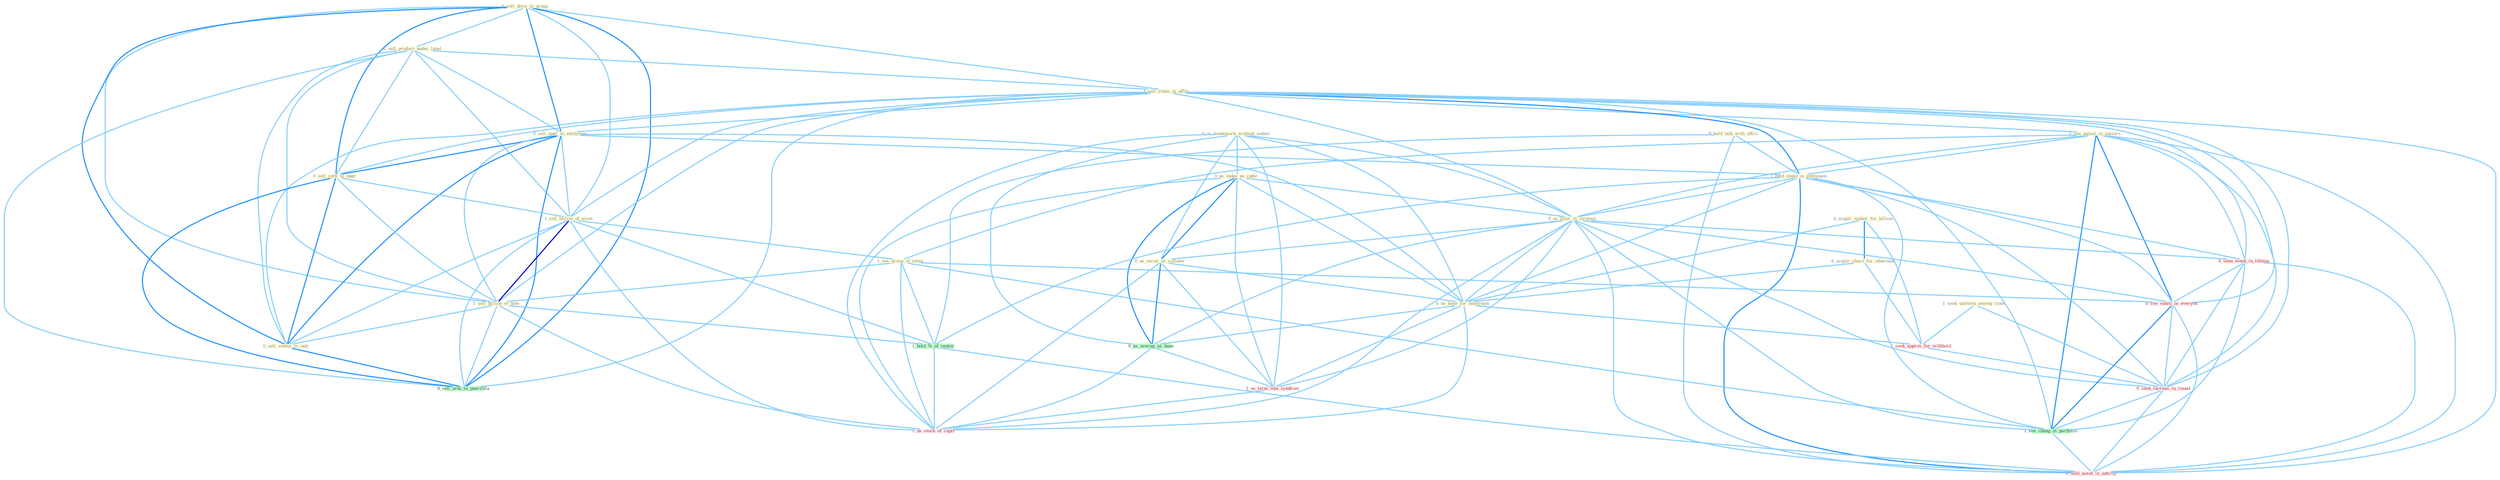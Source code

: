 Graph G{ 
    node
    [shape=polygon,style=filled,width=.5,height=.06,color="#BDFCC9",fixedsize=true,fontsize=4,
    fontcolor="#2f4f4f"];
    {node
    [color="#ffffe0", fontcolor="#8b7d6b"] "0_sell_divis_to_group " "0_sell_product_under_label " "1_sell_stake_in_affili " "0_us_trademark_without_author " "0_sell_oper_to_entitynam " "0_hold_talk_with_offici " "1_see_galaxi_in_univers " "0_sell_cattl_to_oper " "0_acquir_maker_for_billion " "1_sell_billion_of_asset " "0_us_index_as_indic " "1_hold_stake_in_entitynam " "1_see_group_of_letter " "0_acquir_share_for_othernum " "0_us_futur_in_strategi " "1_seek_uniform_among_state " "0_us_secur_as_collater " "0_us_base_for_entitynam " "1_sell_billion_of_note " "0_sell_ventur_to_unit "}
{node [color="#fff0f5", fontcolor="#b22222"] "0_seen_event_in_lifetim " "1_us_term_like_syndrom " "1_seek_approv_for_withhold " "0_see_vaniti_in_everyon " "0_seek_increas_in_round " "1_us_stock_of_capit " "0_hold_asset_in_anticip "}
edge [color="#B0E2FF"];

	"0_sell_divis_to_group " -- "0_sell_product_under_label " [w="1", color="#87cefa" ];
	"0_sell_divis_to_group " -- "1_sell_stake_in_affili " [w="1", color="#87cefa" ];
	"0_sell_divis_to_group " -- "0_sell_oper_to_entitynam " [w="2", color="#1e90ff" , len=0.8];
	"0_sell_divis_to_group " -- "0_sell_cattl_to_oper " [w="2", color="#1e90ff" , len=0.8];
	"0_sell_divis_to_group " -- "1_sell_billion_of_asset " [w="1", color="#87cefa" ];
	"0_sell_divis_to_group " -- "1_sell_billion_of_note " [w="1", color="#87cefa" ];
	"0_sell_divis_to_group " -- "0_sell_ventur_to_unit " [w="2", color="#1e90ff" , len=0.8];
	"0_sell_divis_to_group " -- "0_sell_arm_to_guerrilla " [w="2", color="#1e90ff" , len=0.8];
	"0_sell_product_under_label " -- "1_sell_stake_in_affili " [w="1", color="#87cefa" ];
	"0_sell_product_under_label " -- "0_sell_oper_to_entitynam " [w="1", color="#87cefa" ];
	"0_sell_product_under_label " -- "0_sell_cattl_to_oper " [w="1", color="#87cefa" ];
	"0_sell_product_under_label " -- "1_sell_billion_of_asset " [w="1", color="#87cefa" ];
	"0_sell_product_under_label " -- "1_sell_billion_of_note " [w="1", color="#87cefa" ];
	"0_sell_product_under_label " -- "0_sell_ventur_to_unit " [w="1", color="#87cefa" ];
	"0_sell_product_under_label " -- "0_sell_arm_to_guerrilla " [w="1", color="#87cefa" ];
	"1_sell_stake_in_affili " -- "0_sell_oper_to_entitynam " [w="1", color="#87cefa" ];
	"1_sell_stake_in_affili " -- "1_see_galaxi_in_univers " [w="1", color="#87cefa" ];
	"1_sell_stake_in_affili " -- "0_sell_cattl_to_oper " [w="1", color="#87cefa" ];
	"1_sell_stake_in_affili " -- "1_sell_billion_of_asset " [w="1", color="#87cefa" ];
	"1_sell_stake_in_affili " -- "1_hold_stake_in_entitynam " [w="2", color="#1e90ff" , len=0.8];
	"1_sell_stake_in_affili " -- "0_us_futur_in_strategi " [w="1", color="#87cefa" ];
	"1_sell_stake_in_affili " -- "1_sell_billion_of_note " [w="1", color="#87cefa" ];
	"1_sell_stake_in_affili " -- "0_sell_ventur_to_unit " [w="1", color="#87cefa" ];
	"1_sell_stake_in_affili " -- "0_seen_event_in_lifetim " [w="1", color="#87cefa" ];
	"1_sell_stake_in_affili " -- "0_see_vaniti_in_everyon " [w="1", color="#87cefa" ];
	"1_sell_stake_in_affili " -- "0_sell_arm_to_guerrilla " [w="1", color="#87cefa" ];
	"1_sell_stake_in_affili " -- "0_seek_increas_in_round " [w="1", color="#87cefa" ];
	"1_sell_stake_in_affili " -- "1_see_chang_in_portfolio " [w="1", color="#87cefa" ];
	"1_sell_stake_in_affili " -- "0_hold_asset_in_anticip " [w="1", color="#87cefa" ];
	"0_us_trademark_without_author " -- "0_us_index_as_indic " [w="1", color="#87cefa" ];
	"0_us_trademark_without_author " -- "0_us_futur_in_strategi " [w="1", color="#87cefa" ];
	"0_us_trademark_without_author " -- "0_us_secur_as_collater " [w="1", color="#87cefa" ];
	"0_us_trademark_without_author " -- "0_us_base_for_entitynam " [w="1", color="#87cefa" ];
	"0_us_trademark_without_author " -- "0_us_averag_as_base " [w="1", color="#87cefa" ];
	"0_us_trademark_without_author " -- "1_us_term_like_syndrom " [w="1", color="#87cefa" ];
	"0_us_trademark_without_author " -- "1_us_stock_of_capit " [w="1", color="#87cefa" ];
	"0_sell_oper_to_entitynam " -- "0_sell_cattl_to_oper " [w="2", color="#1e90ff" , len=0.8];
	"0_sell_oper_to_entitynam " -- "1_sell_billion_of_asset " [w="1", color="#87cefa" ];
	"0_sell_oper_to_entitynam " -- "1_hold_stake_in_entitynam " [w="1", color="#87cefa" ];
	"0_sell_oper_to_entitynam " -- "0_us_base_for_entitynam " [w="1", color="#87cefa" ];
	"0_sell_oper_to_entitynam " -- "1_sell_billion_of_note " [w="1", color="#87cefa" ];
	"0_sell_oper_to_entitynam " -- "0_sell_ventur_to_unit " [w="2", color="#1e90ff" , len=0.8];
	"0_sell_oper_to_entitynam " -- "0_sell_arm_to_guerrilla " [w="2", color="#1e90ff" , len=0.8];
	"0_hold_talk_with_offici " -- "1_hold_stake_in_entitynam " [w="1", color="#87cefa" ];
	"0_hold_talk_with_offici " -- "1_hold_%_of_ventur " [w="1", color="#87cefa" ];
	"0_hold_talk_with_offici " -- "0_hold_asset_in_anticip " [w="1", color="#87cefa" ];
	"1_see_galaxi_in_univers " -- "1_hold_stake_in_entitynam " [w="1", color="#87cefa" ];
	"1_see_galaxi_in_univers " -- "1_see_group_of_letter " [w="1", color="#87cefa" ];
	"1_see_galaxi_in_univers " -- "0_us_futur_in_strategi " [w="1", color="#87cefa" ];
	"1_see_galaxi_in_univers " -- "0_seen_event_in_lifetim " [w="1", color="#87cefa" ];
	"1_see_galaxi_in_univers " -- "0_see_vaniti_in_everyon " [w="2", color="#1e90ff" , len=0.8];
	"1_see_galaxi_in_univers " -- "0_seek_increas_in_round " [w="1", color="#87cefa" ];
	"1_see_galaxi_in_univers " -- "1_see_chang_in_portfolio " [w="2", color="#1e90ff" , len=0.8];
	"1_see_galaxi_in_univers " -- "0_hold_asset_in_anticip " [w="1", color="#87cefa" ];
	"0_sell_cattl_to_oper " -- "1_sell_billion_of_asset " [w="1", color="#87cefa" ];
	"0_sell_cattl_to_oper " -- "1_sell_billion_of_note " [w="1", color="#87cefa" ];
	"0_sell_cattl_to_oper " -- "0_sell_ventur_to_unit " [w="2", color="#1e90ff" , len=0.8];
	"0_sell_cattl_to_oper " -- "0_sell_arm_to_guerrilla " [w="2", color="#1e90ff" , len=0.8];
	"0_acquir_maker_for_billion " -- "0_acquir_share_for_othernum " [w="2", color="#1e90ff" , len=0.8];
	"0_acquir_maker_for_billion " -- "0_us_base_for_entitynam " [w="1", color="#87cefa" ];
	"0_acquir_maker_for_billion " -- "1_seek_approv_for_withhold " [w="1", color="#87cefa" ];
	"1_sell_billion_of_asset " -- "1_see_group_of_letter " [w="1", color="#87cefa" ];
	"1_sell_billion_of_asset " -- "1_sell_billion_of_note " [w="3", color="#0000cd" , len=0.6];
	"1_sell_billion_of_asset " -- "0_sell_ventur_to_unit " [w="1", color="#87cefa" ];
	"1_sell_billion_of_asset " -- "1_hold_%_of_ventur " [w="1", color="#87cefa" ];
	"1_sell_billion_of_asset " -- "0_sell_arm_to_guerrilla " [w="1", color="#87cefa" ];
	"1_sell_billion_of_asset " -- "1_us_stock_of_capit " [w="1", color="#87cefa" ];
	"0_us_index_as_indic " -- "0_us_futur_in_strategi " [w="1", color="#87cefa" ];
	"0_us_index_as_indic " -- "0_us_secur_as_collater " [w="2", color="#1e90ff" , len=0.8];
	"0_us_index_as_indic " -- "0_us_base_for_entitynam " [w="1", color="#87cefa" ];
	"0_us_index_as_indic " -- "0_us_averag_as_base " [w="2", color="#1e90ff" , len=0.8];
	"0_us_index_as_indic " -- "1_us_term_like_syndrom " [w="1", color="#87cefa" ];
	"0_us_index_as_indic " -- "1_us_stock_of_capit " [w="1", color="#87cefa" ];
	"1_hold_stake_in_entitynam " -- "0_us_futur_in_strategi " [w="1", color="#87cefa" ];
	"1_hold_stake_in_entitynam " -- "0_us_base_for_entitynam " [w="1", color="#87cefa" ];
	"1_hold_stake_in_entitynam " -- "0_seen_event_in_lifetim " [w="1", color="#87cefa" ];
	"1_hold_stake_in_entitynam " -- "1_hold_%_of_ventur " [w="1", color="#87cefa" ];
	"1_hold_stake_in_entitynam " -- "0_see_vaniti_in_everyon " [w="1", color="#87cefa" ];
	"1_hold_stake_in_entitynam " -- "0_seek_increas_in_round " [w="1", color="#87cefa" ];
	"1_hold_stake_in_entitynam " -- "1_see_chang_in_portfolio " [w="1", color="#87cefa" ];
	"1_hold_stake_in_entitynam " -- "0_hold_asset_in_anticip " [w="2", color="#1e90ff" , len=0.8];
	"1_see_group_of_letter " -- "1_sell_billion_of_note " [w="1", color="#87cefa" ];
	"1_see_group_of_letter " -- "1_hold_%_of_ventur " [w="1", color="#87cefa" ];
	"1_see_group_of_letter " -- "0_see_vaniti_in_everyon " [w="1", color="#87cefa" ];
	"1_see_group_of_letter " -- "1_us_stock_of_capit " [w="1", color="#87cefa" ];
	"1_see_group_of_letter " -- "1_see_chang_in_portfolio " [w="1", color="#87cefa" ];
	"0_acquir_share_for_othernum " -- "0_us_base_for_entitynam " [w="1", color="#87cefa" ];
	"0_acquir_share_for_othernum " -- "1_seek_approv_for_withhold " [w="1", color="#87cefa" ];
	"0_us_futur_in_strategi " -- "0_us_secur_as_collater " [w="1", color="#87cefa" ];
	"0_us_futur_in_strategi " -- "0_us_base_for_entitynam " [w="1", color="#87cefa" ];
	"0_us_futur_in_strategi " -- "0_seen_event_in_lifetim " [w="1", color="#87cefa" ];
	"0_us_futur_in_strategi " -- "0_us_averag_as_base " [w="1", color="#87cefa" ];
	"0_us_futur_in_strategi " -- "1_us_term_like_syndrom " [w="1", color="#87cefa" ];
	"0_us_futur_in_strategi " -- "0_see_vaniti_in_everyon " [w="1", color="#87cefa" ];
	"0_us_futur_in_strategi " -- "0_seek_increas_in_round " [w="1", color="#87cefa" ];
	"0_us_futur_in_strategi " -- "1_us_stock_of_capit " [w="1", color="#87cefa" ];
	"0_us_futur_in_strategi " -- "1_see_chang_in_portfolio " [w="1", color="#87cefa" ];
	"0_us_futur_in_strategi " -- "0_hold_asset_in_anticip " [w="1", color="#87cefa" ];
	"1_seek_uniform_among_state " -- "1_seek_approv_for_withhold " [w="1", color="#87cefa" ];
	"1_seek_uniform_among_state " -- "0_seek_increas_in_round " [w="1", color="#87cefa" ];
	"0_us_secur_as_collater " -- "0_us_base_for_entitynam " [w="1", color="#87cefa" ];
	"0_us_secur_as_collater " -- "0_us_averag_as_base " [w="2", color="#1e90ff" , len=0.8];
	"0_us_secur_as_collater " -- "1_us_term_like_syndrom " [w="1", color="#87cefa" ];
	"0_us_secur_as_collater " -- "1_us_stock_of_capit " [w="1", color="#87cefa" ];
	"0_us_base_for_entitynam " -- "0_us_averag_as_base " [w="1", color="#87cefa" ];
	"0_us_base_for_entitynam " -- "1_us_term_like_syndrom " [w="1", color="#87cefa" ];
	"0_us_base_for_entitynam " -- "1_seek_approv_for_withhold " [w="1", color="#87cefa" ];
	"0_us_base_for_entitynam " -- "1_us_stock_of_capit " [w="1", color="#87cefa" ];
	"1_sell_billion_of_note " -- "0_sell_ventur_to_unit " [w="1", color="#87cefa" ];
	"1_sell_billion_of_note " -- "1_hold_%_of_ventur " [w="1", color="#87cefa" ];
	"1_sell_billion_of_note " -- "0_sell_arm_to_guerrilla " [w="1", color="#87cefa" ];
	"1_sell_billion_of_note " -- "1_us_stock_of_capit " [w="1", color="#87cefa" ];
	"0_sell_ventur_to_unit " -- "0_sell_arm_to_guerrilla " [w="2", color="#1e90ff" , len=0.8];
	"0_seen_event_in_lifetim " -- "0_see_vaniti_in_everyon " [w="1", color="#87cefa" ];
	"0_seen_event_in_lifetim " -- "0_seek_increas_in_round " [w="1", color="#87cefa" ];
	"0_seen_event_in_lifetim " -- "1_see_chang_in_portfolio " [w="1", color="#87cefa" ];
	"0_seen_event_in_lifetim " -- "0_hold_asset_in_anticip " [w="1", color="#87cefa" ];
	"0_us_averag_as_base " -- "1_us_term_like_syndrom " [w="1", color="#87cefa" ];
	"0_us_averag_as_base " -- "1_us_stock_of_capit " [w="1", color="#87cefa" ];
	"1_us_term_like_syndrom " -- "1_us_stock_of_capit " [w="1", color="#87cefa" ];
	"1_seek_approv_for_withhold " -- "0_seek_increas_in_round " [w="1", color="#87cefa" ];
	"1_hold_%_of_ventur " -- "1_us_stock_of_capit " [w="1", color="#87cefa" ];
	"1_hold_%_of_ventur " -- "0_hold_asset_in_anticip " [w="1", color="#87cefa" ];
	"0_see_vaniti_in_everyon " -- "0_seek_increas_in_round " [w="1", color="#87cefa" ];
	"0_see_vaniti_in_everyon " -- "1_see_chang_in_portfolio " [w="2", color="#1e90ff" , len=0.8];
	"0_see_vaniti_in_everyon " -- "0_hold_asset_in_anticip " [w="1", color="#87cefa" ];
	"0_seek_increas_in_round " -- "1_see_chang_in_portfolio " [w="1", color="#87cefa" ];
	"0_seek_increas_in_round " -- "0_hold_asset_in_anticip " [w="1", color="#87cefa" ];
	"1_see_chang_in_portfolio " -- "0_hold_asset_in_anticip " [w="1", color="#87cefa" ];
}